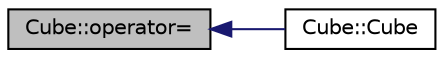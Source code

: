 digraph "Cube::operator="
{
  edge [fontname="Helvetica",fontsize="10",labelfontname="Helvetica",labelfontsize="10"];
  node [fontname="Helvetica",fontsize="10",shape=record];
  rankdir="LR";
  Node1 [label="Cube::operator=",height=0.2,width=0.4,color="black", fillcolor="grey75", style="filled" fontcolor="black"];
  Node1 -> Node2 [dir="back",color="midnightblue",fontsize="10",style="solid",fontname="Helvetica"];
  Node2 [label="Cube::Cube",height=0.2,width=0.4,color="black", fillcolor="white", style="filled",URL="$group___cube.html#ga4278f25c80e0e5c32117a164485d60ce",tooltip="create a cube from Glue, i.e. run the previously delayed binary operations"];
}

